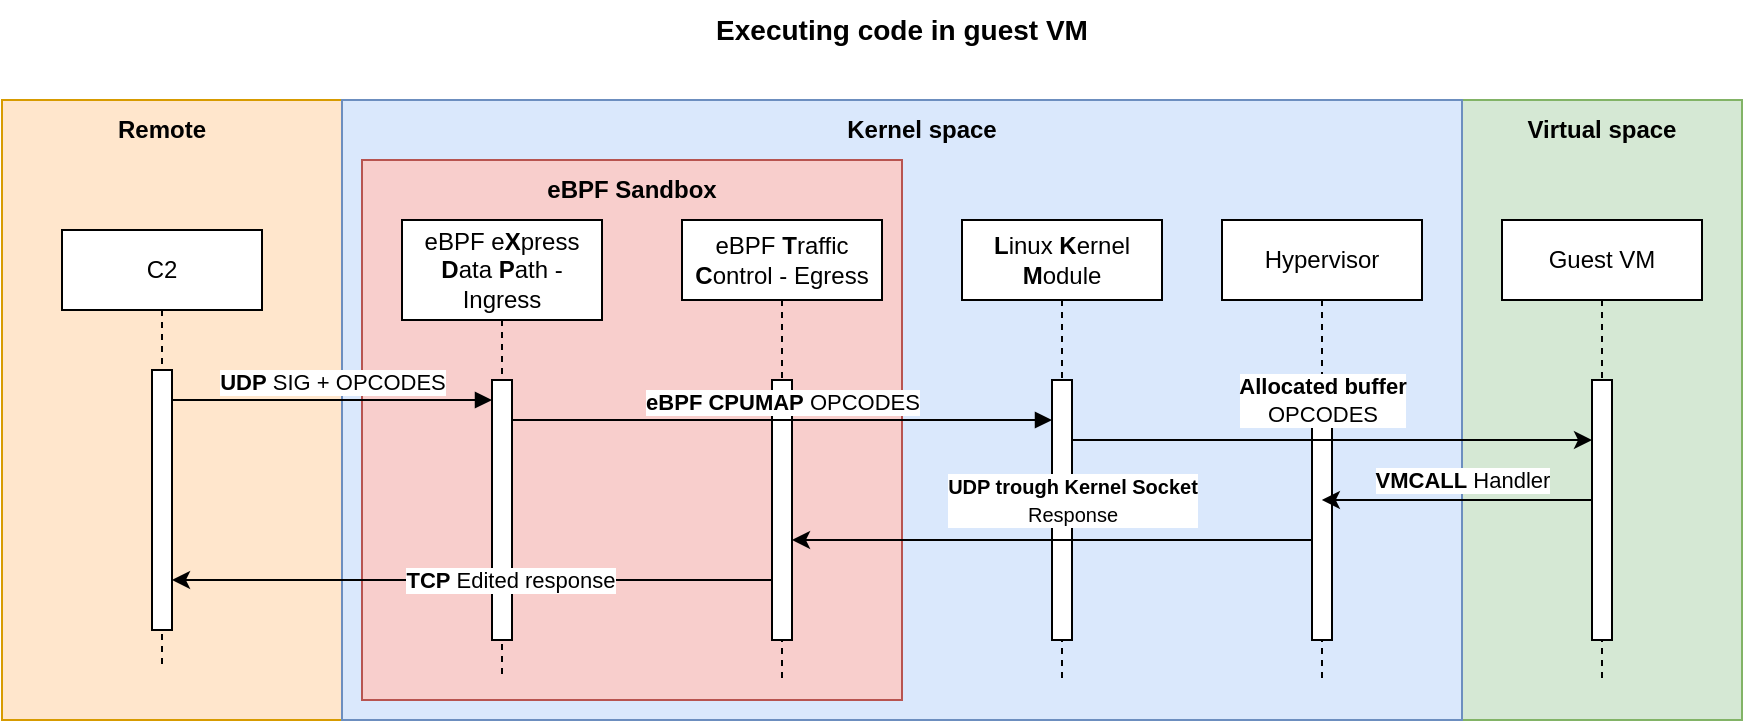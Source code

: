 <mxfile version="24.8.4">
  <diagram name="Page-1" id="2YBvvXClWsGukQMizWep">
    <mxGraphModel dx="989" dy="1715" grid="1" gridSize="10" guides="1" tooltips="1" connect="1" arrows="1" fold="1" page="1" pageScale="1" pageWidth="850" pageHeight="1100" math="0" shadow="0">
      <root>
        <mxCell id="0" />
        <mxCell id="1" parent="0" />
        <mxCell id="KDrMybQwSiE4TZS-oY7b-35" value="" style="rounded=0;whiteSpace=wrap;html=1;fillColor=#ffe6cc;strokeColor=#d79b00;" vertex="1" parent="1">
          <mxGeometry x="20" y="-30" width="170" height="310" as="geometry" />
        </mxCell>
        <mxCell id="KDrMybQwSiE4TZS-oY7b-33" value="" style="rounded=0;whiteSpace=wrap;html=1;fillColor=#d5e8d4;strokeColor=#82b366;" vertex="1" parent="1">
          <mxGeometry x="750" y="-30" width="140" height="310" as="geometry" />
        </mxCell>
        <mxCell id="KDrMybQwSiE4TZS-oY7b-29" value="" style="rounded=0;whiteSpace=wrap;html=1;fillColor=#dae8fc;strokeColor=#6c8ebf;" vertex="1" parent="1">
          <mxGeometry x="190" y="-30" width="560" height="310" as="geometry" />
        </mxCell>
        <mxCell id="KDrMybQwSiE4TZS-oY7b-31" value="" style="rounded=0;whiteSpace=wrap;html=1;fillColor=#f8cecc;strokeColor=#b85450;" vertex="1" parent="1">
          <mxGeometry x="200" width="270" height="270" as="geometry" />
        </mxCell>
        <mxCell id="aM9ryv3xv72pqoxQDRHE-1" value="C2" style="shape=umlLifeline;perimeter=lifelinePerimeter;whiteSpace=wrap;html=1;container=0;dropTarget=0;collapsible=0;recursiveResize=0;outlineConnect=0;portConstraint=eastwest;newEdgeStyle={&quot;edgeStyle&quot;:&quot;elbowEdgeStyle&quot;,&quot;elbow&quot;:&quot;vertical&quot;,&quot;curved&quot;:0,&quot;rounded&quot;:0};" parent="1" vertex="1">
          <mxGeometry x="50" y="35" width="100" height="220" as="geometry" />
        </mxCell>
        <mxCell id="aM9ryv3xv72pqoxQDRHE-2" value="" style="html=1;points=[];perimeter=orthogonalPerimeter;outlineConnect=0;targetShapes=umlLifeline;portConstraint=eastwest;newEdgeStyle={&quot;edgeStyle&quot;:&quot;elbowEdgeStyle&quot;,&quot;elbow&quot;:&quot;vertical&quot;,&quot;curved&quot;:0,&quot;rounded&quot;:0};" parent="aM9ryv3xv72pqoxQDRHE-1" vertex="1">
          <mxGeometry x="45" y="70" width="10" height="130" as="geometry" />
        </mxCell>
        <mxCell id="aM9ryv3xv72pqoxQDRHE-7" value="&lt;b&gt;UDP&lt;/b&gt; SIG + OPCODES" style="html=1;verticalAlign=bottom;endArrow=block;edgeStyle=elbowEdgeStyle;elbow=vertical;curved=0;rounded=0;" parent="1" source="aM9ryv3xv72pqoxQDRHE-2" edge="1">
          <mxGeometry relative="1" as="geometry">
            <mxPoint x="195" y="130" as="sourcePoint" />
            <Array as="points">
              <mxPoint x="180" y="120" />
            </Array>
            <mxPoint x="265" y="120" as="targetPoint" />
          </mxGeometry>
        </mxCell>
        <mxCell id="KDrMybQwSiE4TZS-oY7b-1" value="&lt;b&gt;L&lt;/b&gt;inux &lt;b&gt;K&lt;/b&gt;ernel &lt;b&gt;M&lt;/b&gt;odule" style="shape=umlLifeline;perimeter=lifelinePerimeter;whiteSpace=wrap;html=1;container=0;dropTarget=0;collapsible=0;recursiveResize=0;outlineConnect=0;portConstraint=eastwest;newEdgeStyle={&quot;edgeStyle&quot;:&quot;elbowEdgeStyle&quot;,&quot;elbow&quot;:&quot;vertical&quot;,&quot;curved&quot;:0,&quot;rounded&quot;:0};" vertex="1" parent="1">
          <mxGeometry x="500" y="30" width="100" height="230" as="geometry" />
        </mxCell>
        <mxCell id="KDrMybQwSiE4TZS-oY7b-2" value="" style="html=1;points=[];perimeter=orthogonalPerimeter;outlineConnect=0;targetShapes=umlLifeline;portConstraint=eastwest;newEdgeStyle={&quot;edgeStyle&quot;:&quot;elbowEdgeStyle&quot;,&quot;elbow&quot;:&quot;vertical&quot;,&quot;curved&quot;:0,&quot;rounded&quot;:0};" vertex="1" parent="KDrMybQwSiE4TZS-oY7b-1">
          <mxGeometry x="45" y="80" width="10" height="130" as="geometry" />
        </mxCell>
        <mxCell id="KDrMybQwSiE4TZS-oY7b-4" value="eBPF e&lt;b&gt;X&lt;/b&gt;press &lt;b&gt;D&lt;/b&gt;ata &lt;b&gt;P&lt;/b&gt;ath - Ingress" style="shape=umlLifeline;perimeter=lifelinePerimeter;whiteSpace=wrap;html=1;container=0;dropTarget=0;collapsible=0;recursiveResize=0;outlineConnect=0;portConstraint=eastwest;newEdgeStyle={&quot;edgeStyle&quot;:&quot;elbowEdgeStyle&quot;,&quot;elbow&quot;:&quot;vertical&quot;,&quot;curved&quot;:0,&quot;rounded&quot;:0};size=50;" vertex="1" parent="1">
          <mxGeometry x="220" y="30" width="100" height="230" as="geometry" />
        </mxCell>
        <mxCell id="KDrMybQwSiE4TZS-oY7b-5" value="" style="html=1;points=[];perimeter=orthogonalPerimeter;outlineConnect=0;targetShapes=umlLifeline;portConstraint=eastwest;newEdgeStyle={&quot;edgeStyle&quot;:&quot;elbowEdgeStyle&quot;,&quot;elbow&quot;:&quot;vertical&quot;,&quot;curved&quot;:0,&quot;rounded&quot;:0};" vertex="1" parent="KDrMybQwSiE4TZS-oY7b-4">
          <mxGeometry x="45" y="80" width="10" height="130" as="geometry" />
        </mxCell>
        <mxCell id="KDrMybQwSiE4TZS-oY7b-6" value="eBPF &lt;b&gt;T&lt;/b&gt;raffic &lt;b&gt;C&lt;/b&gt;ontrol - Egress" style="shape=umlLifeline;perimeter=lifelinePerimeter;whiteSpace=wrap;html=1;container=0;dropTarget=0;collapsible=0;recursiveResize=0;outlineConnect=0;portConstraint=eastwest;newEdgeStyle={&quot;edgeStyle&quot;:&quot;elbowEdgeStyle&quot;,&quot;elbow&quot;:&quot;vertical&quot;,&quot;curved&quot;:0,&quot;rounded&quot;:0};" vertex="1" parent="1">
          <mxGeometry x="360" y="30" width="100" height="230" as="geometry" />
        </mxCell>
        <mxCell id="KDrMybQwSiE4TZS-oY7b-7" value="" style="html=1;points=[];perimeter=orthogonalPerimeter;outlineConnect=0;targetShapes=umlLifeline;portConstraint=eastwest;newEdgeStyle={&quot;edgeStyle&quot;:&quot;elbowEdgeStyle&quot;,&quot;elbow&quot;:&quot;vertical&quot;,&quot;curved&quot;:0,&quot;rounded&quot;:0};" vertex="1" parent="KDrMybQwSiE4TZS-oY7b-6">
          <mxGeometry x="45" y="80" width="10" height="130" as="geometry" />
        </mxCell>
        <mxCell id="KDrMybQwSiE4TZS-oY7b-8" value="&lt;b&gt;eBPF CPUMAP&lt;/b&gt; OPCODES" style="html=1;verticalAlign=bottom;endArrow=block;edgeStyle=elbowEdgeStyle;elbow=vertical;curved=0;rounded=0;" edge="1" parent="1" source="KDrMybQwSiE4TZS-oY7b-5" target="KDrMybQwSiE4TZS-oY7b-2">
          <mxGeometry relative="1" as="geometry">
            <mxPoint x="272.75" y="130" as="sourcePoint" />
            <Array as="points">
              <mxPoint x="362.75" y="130" />
            </Array>
            <mxPoint x="540" y="130" as="targetPoint" />
          </mxGeometry>
        </mxCell>
        <mxCell id="KDrMybQwSiE4TZS-oY7b-11" style="edgeStyle=elbowEdgeStyle;rounded=0;orthogonalLoop=1;jettySize=auto;html=1;elbow=horizontal;curved=0;" edge="1" parent="1" source="KDrMybQwSiE4TZS-oY7b-18" target="KDrMybQwSiE4TZS-oY7b-7">
          <mxGeometry relative="1" as="geometry">
            <mxPoint x="660.0" y="200.003" as="sourcePoint" />
            <mxPoint x="530" y="200.003" as="targetPoint" />
            <Array as="points">
              <mxPoint x="590" y="190" />
            </Array>
          </mxGeometry>
        </mxCell>
        <mxCell id="KDrMybQwSiE4TZS-oY7b-12" value="&lt;font style=&quot;font-size: 10px;&quot;&gt;&lt;b&gt;UDP trough Kernel Socket&lt;/b&gt;&lt;br&gt;Response&lt;/font&gt;" style="edgeLabel;html=1;align=center;verticalAlign=middle;resizable=0;points=[];" vertex="1" connectable="0" parent="KDrMybQwSiE4TZS-oY7b-11">
          <mxGeometry x="0.233" relative="1" as="geometry">
            <mxPoint x="40" y="-20" as="offset" />
          </mxGeometry>
        </mxCell>
        <mxCell id="KDrMybQwSiE4TZS-oY7b-13" style="edgeStyle=elbowEdgeStyle;rounded=0;orthogonalLoop=1;jettySize=auto;html=1;elbow=vertical;curved=0;" edge="1" parent="1" target="aM9ryv3xv72pqoxQDRHE-2">
          <mxGeometry relative="1" as="geometry">
            <mxPoint x="405" y="210.003" as="sourcePoint" />
            <mxPoint x="110" y="210" as="targetPoint" />
          </mxGeometry>
        </mxCell>
        <mxCell id="KDrMybQwSiE4TZS-oY7b-14" value="&lt;b&gt;TCP&lt;/b&gt; Edited response " style="edgeLabel;html=1;align=center;verticalAlign=middle;resizable=0;points=[];" vertex="1" connectable="0" parent="KDrMybQwSiE4TZS-oY7b-13">
          <mxGeometry x="0.241" y="-1" relative="1" as="geometry">
            <mxPoint x="55" y="1" as="offset" />
          </mxGeometry>
        </mxCell>
        <mxCell id="KDrMybQwSiE4TZS-oY7b-15" value="&lt;b&gt;&lt;font style=&quot;font-size: 14px;&quot;&gt;Executing code in guest VM &lt;br&gt;&lt;/font&gt;&lt;/b&gt;" style="text;html=1;align=center;verticalAlign=middle;whiteSpace=wrap;rounded=0;" vertex="1" parent="1">
          <mxGeometry x="370" y="-80" width="200" height="30" as="geometry" />
        </mxCell>
        <mxCell id="KDrMybQwSiE4TZS-oY7b-17" value="Hypervisor" style="shape=umlLifeline;perimeter=lifelinePerimeter;whiteSpace=wrap;html=1;container=0;dropTarget=0;collapsible=0;recursiveResize=0;outlineConnect=0;portConstraint=eastwest;newEdgeStyle={&quot;edgeStyle&quot;:&quot;elbowEdgeStyle&quot;,&quot;elbow&quot;:&quot;vertical&quot;,&quot;curved&quot;:0,&quot;rounded&quot;:0};" vertex="1" parent="1">
          <mxGeometry x="630" y="30" width="100" height="230" as="geometry" />
        </mxCell>
        <mxCell id="KDrMybQwSiE4TZS-oY7b-18" value="" style="html=1;points=[];perimeter=orthogonalPerimeter;outlineConnect=0;targetShapes=umlLifeline;portConstraint=eastwest;newEdgeStyle={&quot;edgeStyle&quot;:&quot;elbowEdgeStyle&quot;,&quot;elbow&quot;:&quot;vertical&quot;,&quot;curved&quot;:0,&quot;rounded&quot;:0};" vertex="1" parent="KDrMybQwSiE4TZS-oY7b-17">
          <mxGeometry x="45" y="80" width="10" height="130" as="geometry" />
        </mxCell>
        <mxCell id="KDrMybQwSiE4TZS-oY7b-19" style="edgeStyle=elbowEdgeStyle;rounded=0;orthogonalLoop=1;jettySize=auto;html=1;elbow=vertical;curved=0;" edge="1" parent="1" target="KDrMybQwSiE4TZS-oY7b-22">
          <mxGeometry relative="1" as="geometry">
            <mxPoint x="555" y="140" as="sourcePoint" />
            <mxPoint x="810" y="140" as="targetPoint" />
          </mxGeometry>
        </mxCell>
        <mxCell id="KDrMybQwSiE4TZS-oY7b-20" value="&lt;b&gt;Allocated buffer&lt;br&gt;&lt;/b&gt;OPCODES" style="edgeLabel;html=1;align=center;verticalAlign=middle;resizable=0;points=[];" vertex="1" connectable="0" parent="KDrMybQwSiE4TZS-oY7b-19">
          <mxGeometry x="-0.332" relative="1" as="geometry">
            <mxPoint x="38" y="-20" as="offset" />
          </mxGeometry>
        </mxCell>
        <mxCell id="KDrMybQwSiE4TZS-oY7b-21" value="Guest VM" style="shape=umlLifeline;perimeter=lifelinePerimeter;whiteSpace=wrap;html=1;container=0;dropTarget=0;collapsible=0;recursiveResize=0;outlineConnect=0;portConstraint=eastwest;newEdgeStyle={&quot;edgeStyle&quot;:&quot;elbowEdgeStyle&quot;,&quot;elbow&quot;:&quot;vertical&quot;,&quot;curved&quot;:0,&quot;rounded&quot;:0};" vertex="1" parent="1">
          <mxGeometry x="770" y="30" width="100" height="230" as="geometry" />
        </mxCell>
        <mxCell id="KDrMybQwSiE4TZS-oY7b-22" value="" style="html=1;points=[];perimeter=orthogonalPerimeter;outlineConnect=0;targetShapes=umlLifeline;portConstraint=eastwest;newEdgeStyle={&quot;edgeStyle&quot;:&quot;elbowEdgeStyle&quot;,&quot;elbow&quot;:&quot;vertical&quot;,&quot;curved&quot;:0,&quot;rounded&quot;:0};" vertex="1" parent="KDrMybQwSiE4TZS-oY7b-21">
          <mxGeometry x="45" y="80" width="10" height="130" as="geometry" />
        </mxCell>
        <mxCell id="KDrMybQwSiE4TZS-oY7b-25" style="edgeStyle=elbowEdgeStyle;rounded=0;orthogonalLoop=1;jettySize=auto;html=1;elbow=vertical;curved=0;" edge="1" parent="1">
          <mxGeometry relative="1" as="geometry">
            <mxPoint x="815" y="170.003" as="sourcePoint" />
            <mxPoint x="679.929" y="170.003" as="targetPoint" />
          </mxGeometry>
        </mxCell>
        <mxCell id="KDrMybQwSiE4TZS-oY7b-26" value="&lt;b&gt;VMCALL&lt;/b&gt; Handler" style="edgeLabel;html=1;align=center;verticalAlign=middle;resizable=0;points=[];" vertex="1" connectable="0" parent="KDrMybQwSiE4TZS-oY7b-25">
          <mxGeometry x="0.32" relative="1" as="geometry">
            <mxPoint x="24" y="-10" as="offset" />
          </mxGeometry>
        </mxCell>
        <mxCell id="KDrMybQwSiE4TZS-oY7b-30" value="&lt;b&gt;Kernel space&lt;br&gt;&lt;/b&gt;" style="text;html=1;align=center;verticalAlign=middle;whiteSpace=wrap;rounded=0;" vertex="1" parent="1">
          <mxGeometry x="440" y="-30" width="80" height="30" as="geometry" />
        </mxCell>
        <mxCell id="KDrMybQwSiE4TZS-oY7b-32" value="&lt;b&gt;eBPF Sandbox&lt;br&gt;&lt;/b&gt;" style="text;html=1;align=center;verticalAlign=middle;whiteSpace=wrap;rounded=0;" vertex="1" parent="1">
          <mxGeometry x="285" width="100" height="30" as="geometry" />
        </mxCell>
        <mxCell id="KDrMybQwSiE4TZS-oY7b-34" value="&lt;b&gt;Virtual space&lt;br&gt;&lt;/b&gt;" style="text;html=1;align=center;verticalAlign=middle;whiteSpace=wrap;rounded=0;" vertex="1" parent="1">
          <mxGeometry x="780" y="-30" width="80" height="30" as="geometry" />
        </mxCell>
        <mxCell id="KDrMybQwSiE4TZS-oY7b-36" value="&lt;b&gt;Remote&lt;/b&gt;" style="text;html=1;align=center;verticalAlign=middle;whiteSpace=wrap;rounded=0;" vertex="1" parent="1">
          <mxGeometry x="60" y="-30" width="80" height="30" as="geometry" />
        </mxCell>
      </root>
    </mxGraphModel>
  </diagram>
</mxfile>
